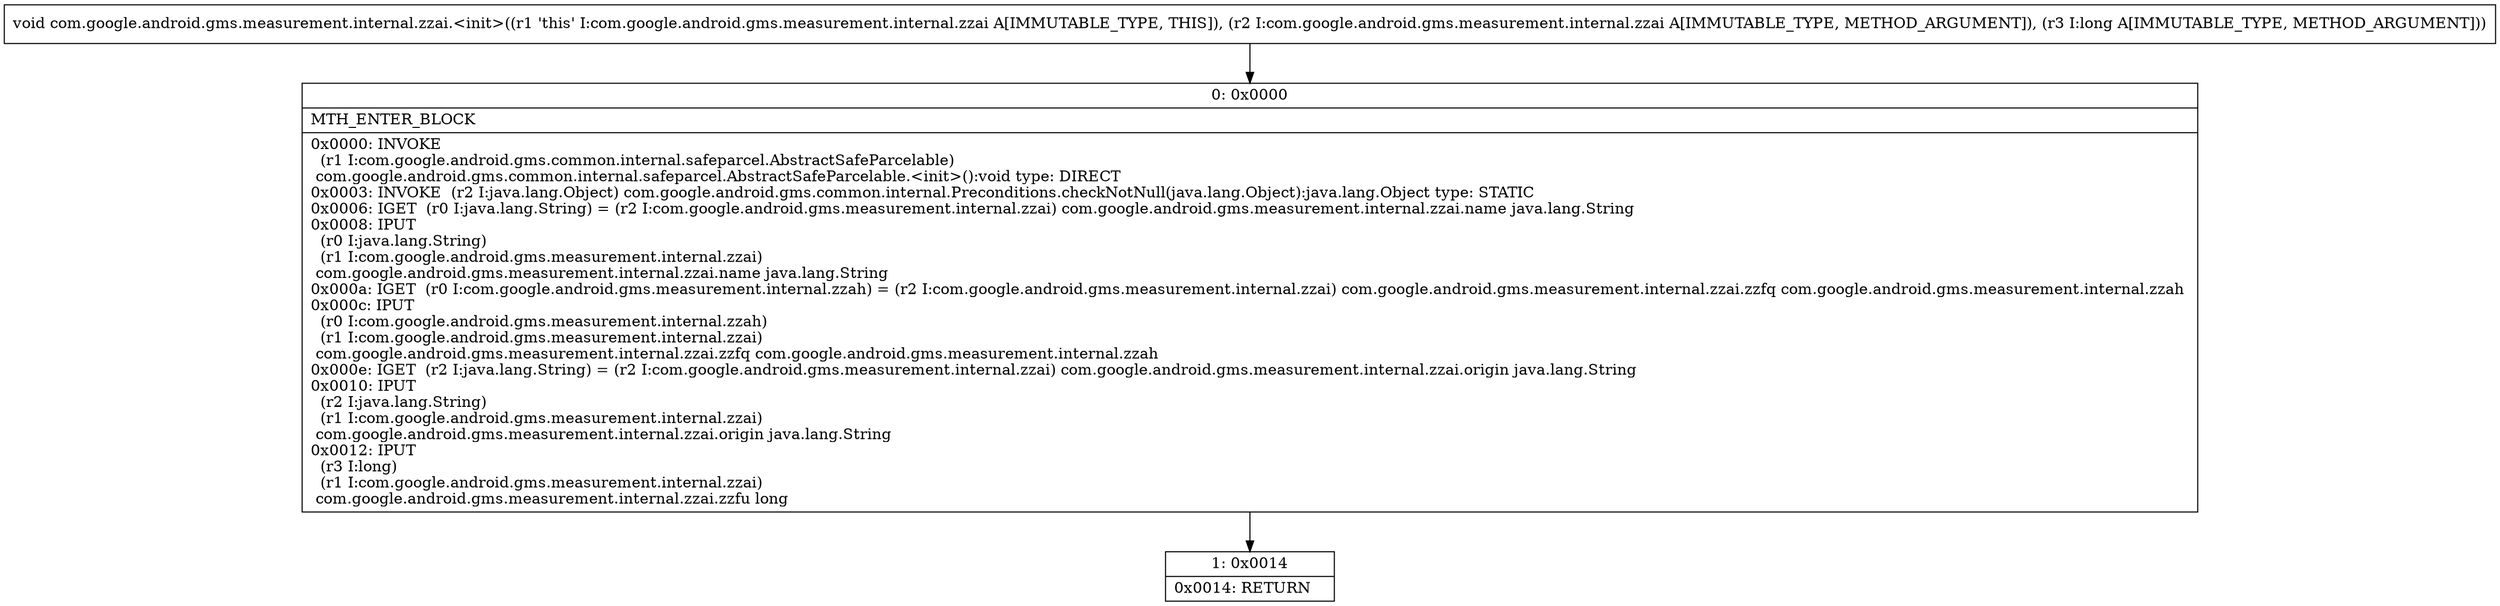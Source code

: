 digraph "CFG forcom.google.android.gms.measurement.internal.zzai.\<init\>(Lcom\/google\/android\/gms\/measurement\/internal\/zzai;J)V" {
Node_0 [shape=record,label="{0\:\ 0x0000|MTH_ENTER_BLOCK\l|0x0000: INVOKE  \l  (r1 I:com.google.android.gms.common.internal.safeparcel.AbstractSafeParcelable)\l com.google.android.gms.common.internal.safeparcel.AbstractSafeParcelable.\<init\>():void type: DIRECT \l0x0003: INVOKE  (r2 I:java.lang.Object) com.google.android.gms.common.internal.Preconditions.checkNotNull(java.lang.Object):java.lang.Object type: STATIC \l0x0006: IGET  (r0 I:java.lang.String) = (r2 I:com.google.android.gms.measurement.internal.zzai) com.google.android.gms.measurement.internal.zzai.name java.lang.String \l0x0008: IPUT  \l  (r0 I:java.lang.String)\l  (r1 I:com.google.android.gms.measurement.internal.zzai)\l com.google.android.gms.measurement.internal.zzai.name java.lang.String \l0x000a: IGET  (r0 I:com.google.android.gms.measurement.internal.zzah) = (r2 I:com.google.android.gms.measurement.internal.zzai) com.google.android.gms.measurement.internal.zzai.zzfq com.google.android.gms.measurement.internal.zzah \l0x000c: IPUT  \l  (r0 I:com.google.android.gms.measurement.internal.zzah)\l  (r1 I:com.google.android.gms.measurement.internal.zzai)\l com.google.android.gms.measurement.internal.zzai.zzfq com.google.android.gms.measurement.internal.zzah \l0x000e: IGET  (r2 I:java.lang.String) = (r2 I:com.google.android.gms.measurement.internal.zzai) com.google.android.gms.measurement.internal.zzai.origin java.lang.String \l0x0010: IPUT  \l  (r2 I:java.lang.String)\l  (r1 I:com.google.android.gms.measurement.internal.zzai)\l com.google.android.gms.measurement.internal.zzai.origin java.lang.String \l0x0012: IPUT  \l  (r3 I:long)\l  (r1 I:com.google.android.gms.measurement.internal.zzai)\l com.google.android.gms.measurement.internal.zzai.zzfu long \l}"];
Node_1 [shape=record,label="{1\:\ 0x0014|0x0014: RETURN   \l}"];
MethodNode[shape=record,label="{void com.google.android.gms.measurement.internal.zzai.\<init\>((r1 'this' I:com.google.android.gms.measurement.internal.zzai A[IMMUTABLE_TYPE, THIS]), (r2 I:com.google.android.gms.measurement.internal.zzai A[IMMUTABLE_TYPE, METHOD_ARGUMENT]), (r3 I:long A[IMMUTABLE_TYPE, METHOD_ARGUMENT])) }"];
MethodNode -> Node_0;
Node_0 -> Node_1;
}

